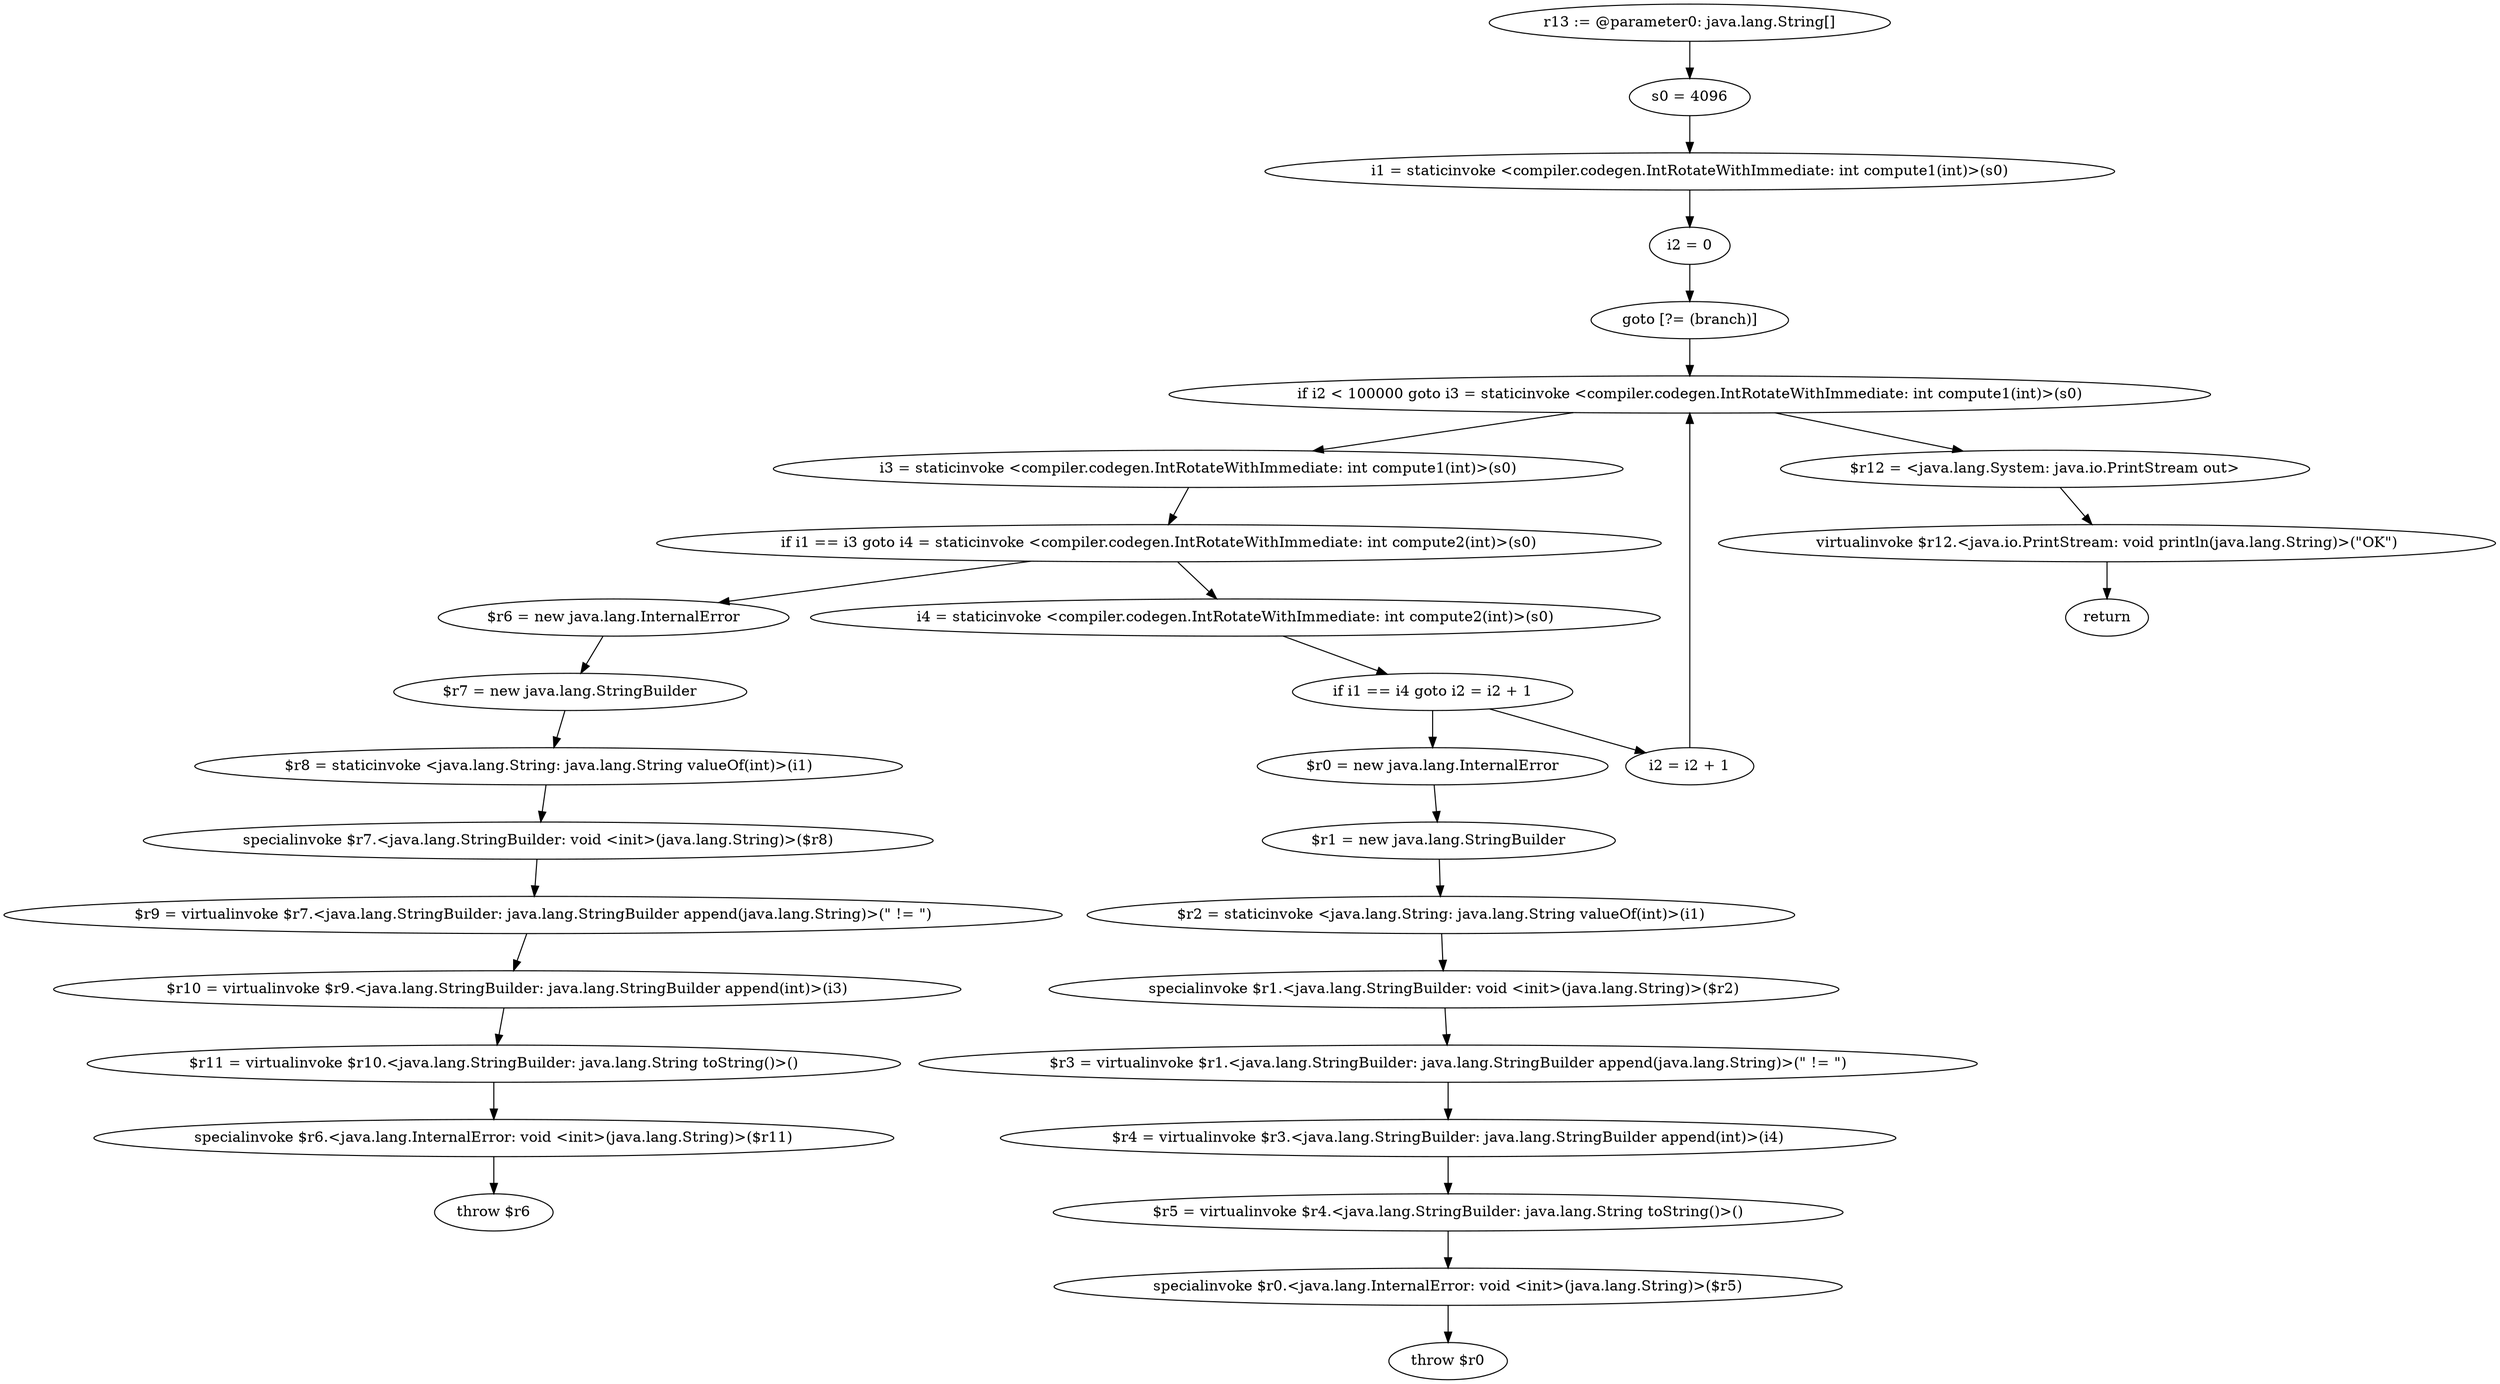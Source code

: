 digraph "unitGraph" {
    "r13 := @parameter0: java.lang.String[]"
    "s0 = 4096"
    "i1 = staticinvoke <compiler.codegen.IntRotateWithImmediate: int compute1(int)>(s0)"
    "i2 = 0"
    "goto [?= (branch)]"
    "i3 = staticinvoke <compiler.codegen.IntRotateWithImmediate: int compute1(int)>(s0)"
    "if i1 == i3 goto i4 = staticinvoke <compiler.codegen.IntRotateWithImmediate: int compute2(int)>(s0)"
    "$r6 = new java.lang.InternalError"
    "$r7 = new java.lang.StringBuilder"
    "$r8 = staticinvoke <java.lang.String: java.lang.String valueOf(int)>(i1)"
    "specialinvoke $r7.<java.lang.StringBuilder: void <init>(java.lang.String)>($r8)"
    "$r9 = virtualinvoke $r7.<java.lang.StringBuilder: java.lang.StringBuilder append(java.lang.String)>(\" != \")"
    "$r10 = virtualinvoke $r9.<java.lang.StringBuilder: java.lang.StringBuilder append(int)>(i3)"
    "$r11 = virtualinvoke $r10.<java.lang.StringBuilder: java.lang.String toString()>()"
    "specialinvoke $r6.<java.lang.InternalError: void <init>(java.lang.String)>($r11)"
    "throw $r6"
    "i4 = staticinvoke <compiler.codegen.IntRotateWithImmediate: int compute2(int)>(s0)"
    "if i1 == i4 goto i2 = i2 + 1"
    "$r0 = new java.lang.InternalError"
    "$r1 = new java.lang.StringBuilder"
    "$r2 = staticinvoke <java.lang.String: java.lang.String valueOf(int)>(i1)"
    "specialinvoke $r1.<java.lang.StringBuilder: void <init>(java.lang.String)>($r2)"
    "$r3 = virtualinvoke $r1.<java.lang.StringBuilder: java.lang.StringBuilder append(java.lang.String)>(\" != \")"
    "$r4 = virtualinvoke $r3.<java.lang.StringBuilder: java.lang.StringBuilder append(int)>(i4)"
    "$r5 = virtualinvoke $r4.<java.lang.StringBuilder: java.lang.String toString()>()"
    "specialinvoke $r0.<java.lang.InternalError: void <init>(java.lang.String)>($r5)"
    "throw $r0"
    "i2 = i2 + 1"
    "if i2 < 100000 goto i3 = staticinvoke <compiler.codegen.IntRotateWithImmediate: int compute1(int)>(s0)"
    "$r12 = <java.lang.System: java.io.PrintStream out>"
    "virtualinvoke $r12.<java.io.PrintStream: void println(java.lang.String)>(\"OK\")"
    "return"
    "r13 := @parameter0: java.lang.String[]"->"s0 = 4096";
    "s0 = 4096"->"i1 = staticinvoke <compiler.codegen.IntRotateWithImmediate: int compute1(int)>(s0)";
    "i1 = staticinvoke <compiler.codegen.IntRotateWithImmediate: int compute1(int)>(s0)"->"i2 = 0";
    "i2 = 0"->"goto [?= (branch)]";
    "goto [?= (branch)]"->"if i2 < 100000 goto i3 = staticinvoke <compiler.codegen.IntRotateWithImmediate: int compute1(int)>(s0)";
    "i3 = staticinvoke <compiler.codegen.IntRotateWithImmediate: int compute1(int)>(s0)"->"if i1 == i3 goto i4 = staticinvoke <compiler.codegen.IntRotateWithImmediate: int compute2(int)>(s0)";
    "if i1 == i3 goto i4 = staticinvoke <compiler.codegen.IntRotateWithImmediate: int compute2(int)>(s0)"->"$r6 = new java.lang.InternalError";
    "if i1 == i3 goto i4 = staticinvoke <compiler.codegen.IntRotateWithImmediate: int compute2(int)>(s0)"->"i4 = staticinvoke <compiler.codegen.IntRotateWithImmediate: int compute2(int)>(s0)";
    "$r6 = new java.lang.InternalError"->"$r7 = new java.lang.StringBuilder";
    "$r7 = new java.lang.StringBuilder"->"$r8 = staticinvoke <java.lang.String: java.lang.String valueOf(int)>(i1)";
    "$r8 = staticinvoke <java.lang.String: java.lang.String valueOf(int)>(i1)"->"specialinvoke $r7.<java.lang.StringBuilder: void <init>(java.lang.String)>($r8)";
    "specialinvoke $r7.<java.lang.StringBuilder: void <init>(java.lang.String)>($r8)"->"$r9 = virtualinvoke $r7.<java.lang.StringBuilder: java.lang.StringBuilder append(java.lang.String)>(\" != \")";
    "$r9 = virtualinvoke $r7.<java.lang.StringBuilder: java.lang.StringBuilder append(java.lang.String)>(\" != \")"->"$r10 = virtualinvoke $r9.<java.lang.StringBuilder: java.lang.StringBuilder append(int)>(i3)";
    "$r10 = virtualinvoke $r9.<java.lang.StringBuilder: java.lang.StringBuilder append(int)>(i3)"->"$r11 = virtualinvoke $r10.<java.lang.StringBuilder: java.lang.String toString()>()";
    "$r11 = virtualinvoke $r10.<java.lang.StringBuilder: java.lang.String toString()>()"->"specialinvoke $r6.<java.lang.InternalError: void <init>(java.lang.String)>($r11)";
    "specialinvoke $r6.<java.lang.InternalError: void <init>(java.lang.String)>($r11)"->"throw $r6";
    "i4 = staticinvoke <compiler.codegen.IntRotateWithImmediate: int compute2(int)>(s0)"->"if i1 == i4 goto i2 = i2 + 1";
    "if i1 == i4 goto i2 = i2 + 1"->"$r0 = new java.lang.InternalError";
    "if i1 == i4 goto i2 = i2 + 1"->"i2 = i2 + 1";
    "$r0 = new java.lang.InternalError"->"$r1 = new java.lang.StringBuilder";
    "$r1 = new java.lang.StringBuilder"->"$r2 = staticinvoke <java.lang.String: java.lang.String valueOf(int)>(i1)";
    "$r2 = staticinvoke <java.lang.String: java.lang.String valueOf(int)>(i1)"->"specialinvoke $r1.<java.lang.StringBuilder: void <init>(java.lang.String)>($r2)";
    "specialinvoke $r1.<java.lang.StringBuilder: void <init>(java.lang.String)>($r2)"->"$r3 = virtualinvoke $r1.<java.lang.StringBuilder: java.lang.StringBuilder append(java.lang.String)>(\" != \")";
    "$r3 = virtualinvoke $r1.<java.lang.StringBuilder: java.lang.StringBuilder append(java.lang.String)>(\" != \")"->"$r4 = virtualinvoke $r3.<java.lang.StringBuilder: java.lang.StringBuilder append(int)>(i4)";
    "$r4 = virtualinvoke $r3.<java.lang.StringBuilder: java.lang.StringBuilder append(int)>(i4)"->"$r5 = virtualinvoke $r4.<java.lang.StringBuilder: java.lang.String toString()>()";
    "$r5 = virtualinvoke $r4.<java.lang.StringBuilder: java.lang.String toString()>()"->"specialinvoke $r0.<java.lang.InternalError: void <init>(java.lang.String)>($r5)";
    "specialinvoke $r0.<java.lang.InternalError: void <init>(java.lang.String)>($r5)"->"throw $r0";
    "i2 = i2 + 1"->"if i2 < 100000 goto i3 = staticinvoke <compiler.codegen.IntRotateWithImmediate: int compute1(int)>(s0)";
    "if i2 < 100000 goto i3 = staticinvoke <compiler.codegen.IntRotateWithImmediate: int compute1(int)>(s0)"->"$r12 = <java.lang.System: java.io.PrintStream out>";
    "if i2 < 100000 goto i3 = staticinvoke <compiler.codegen.IntRotateWithImmediate: int compute1(int)>(s0)"->"i3 = staticinvoke <compiler.codegen.IntRotateWithImmediate: int compute1(int)>(s0)";
    "$r12 = <java.lang.System: java.io.PrintStream out>"->"virtualinvoke $r12.<java.io.PrintStream: void println(java.lang.String)>(\"OK\")";
    "virtualinvoke $r12.<java.io.PrintStream: void println(java.lang.String)>(\"OK\")"->"return";
}
